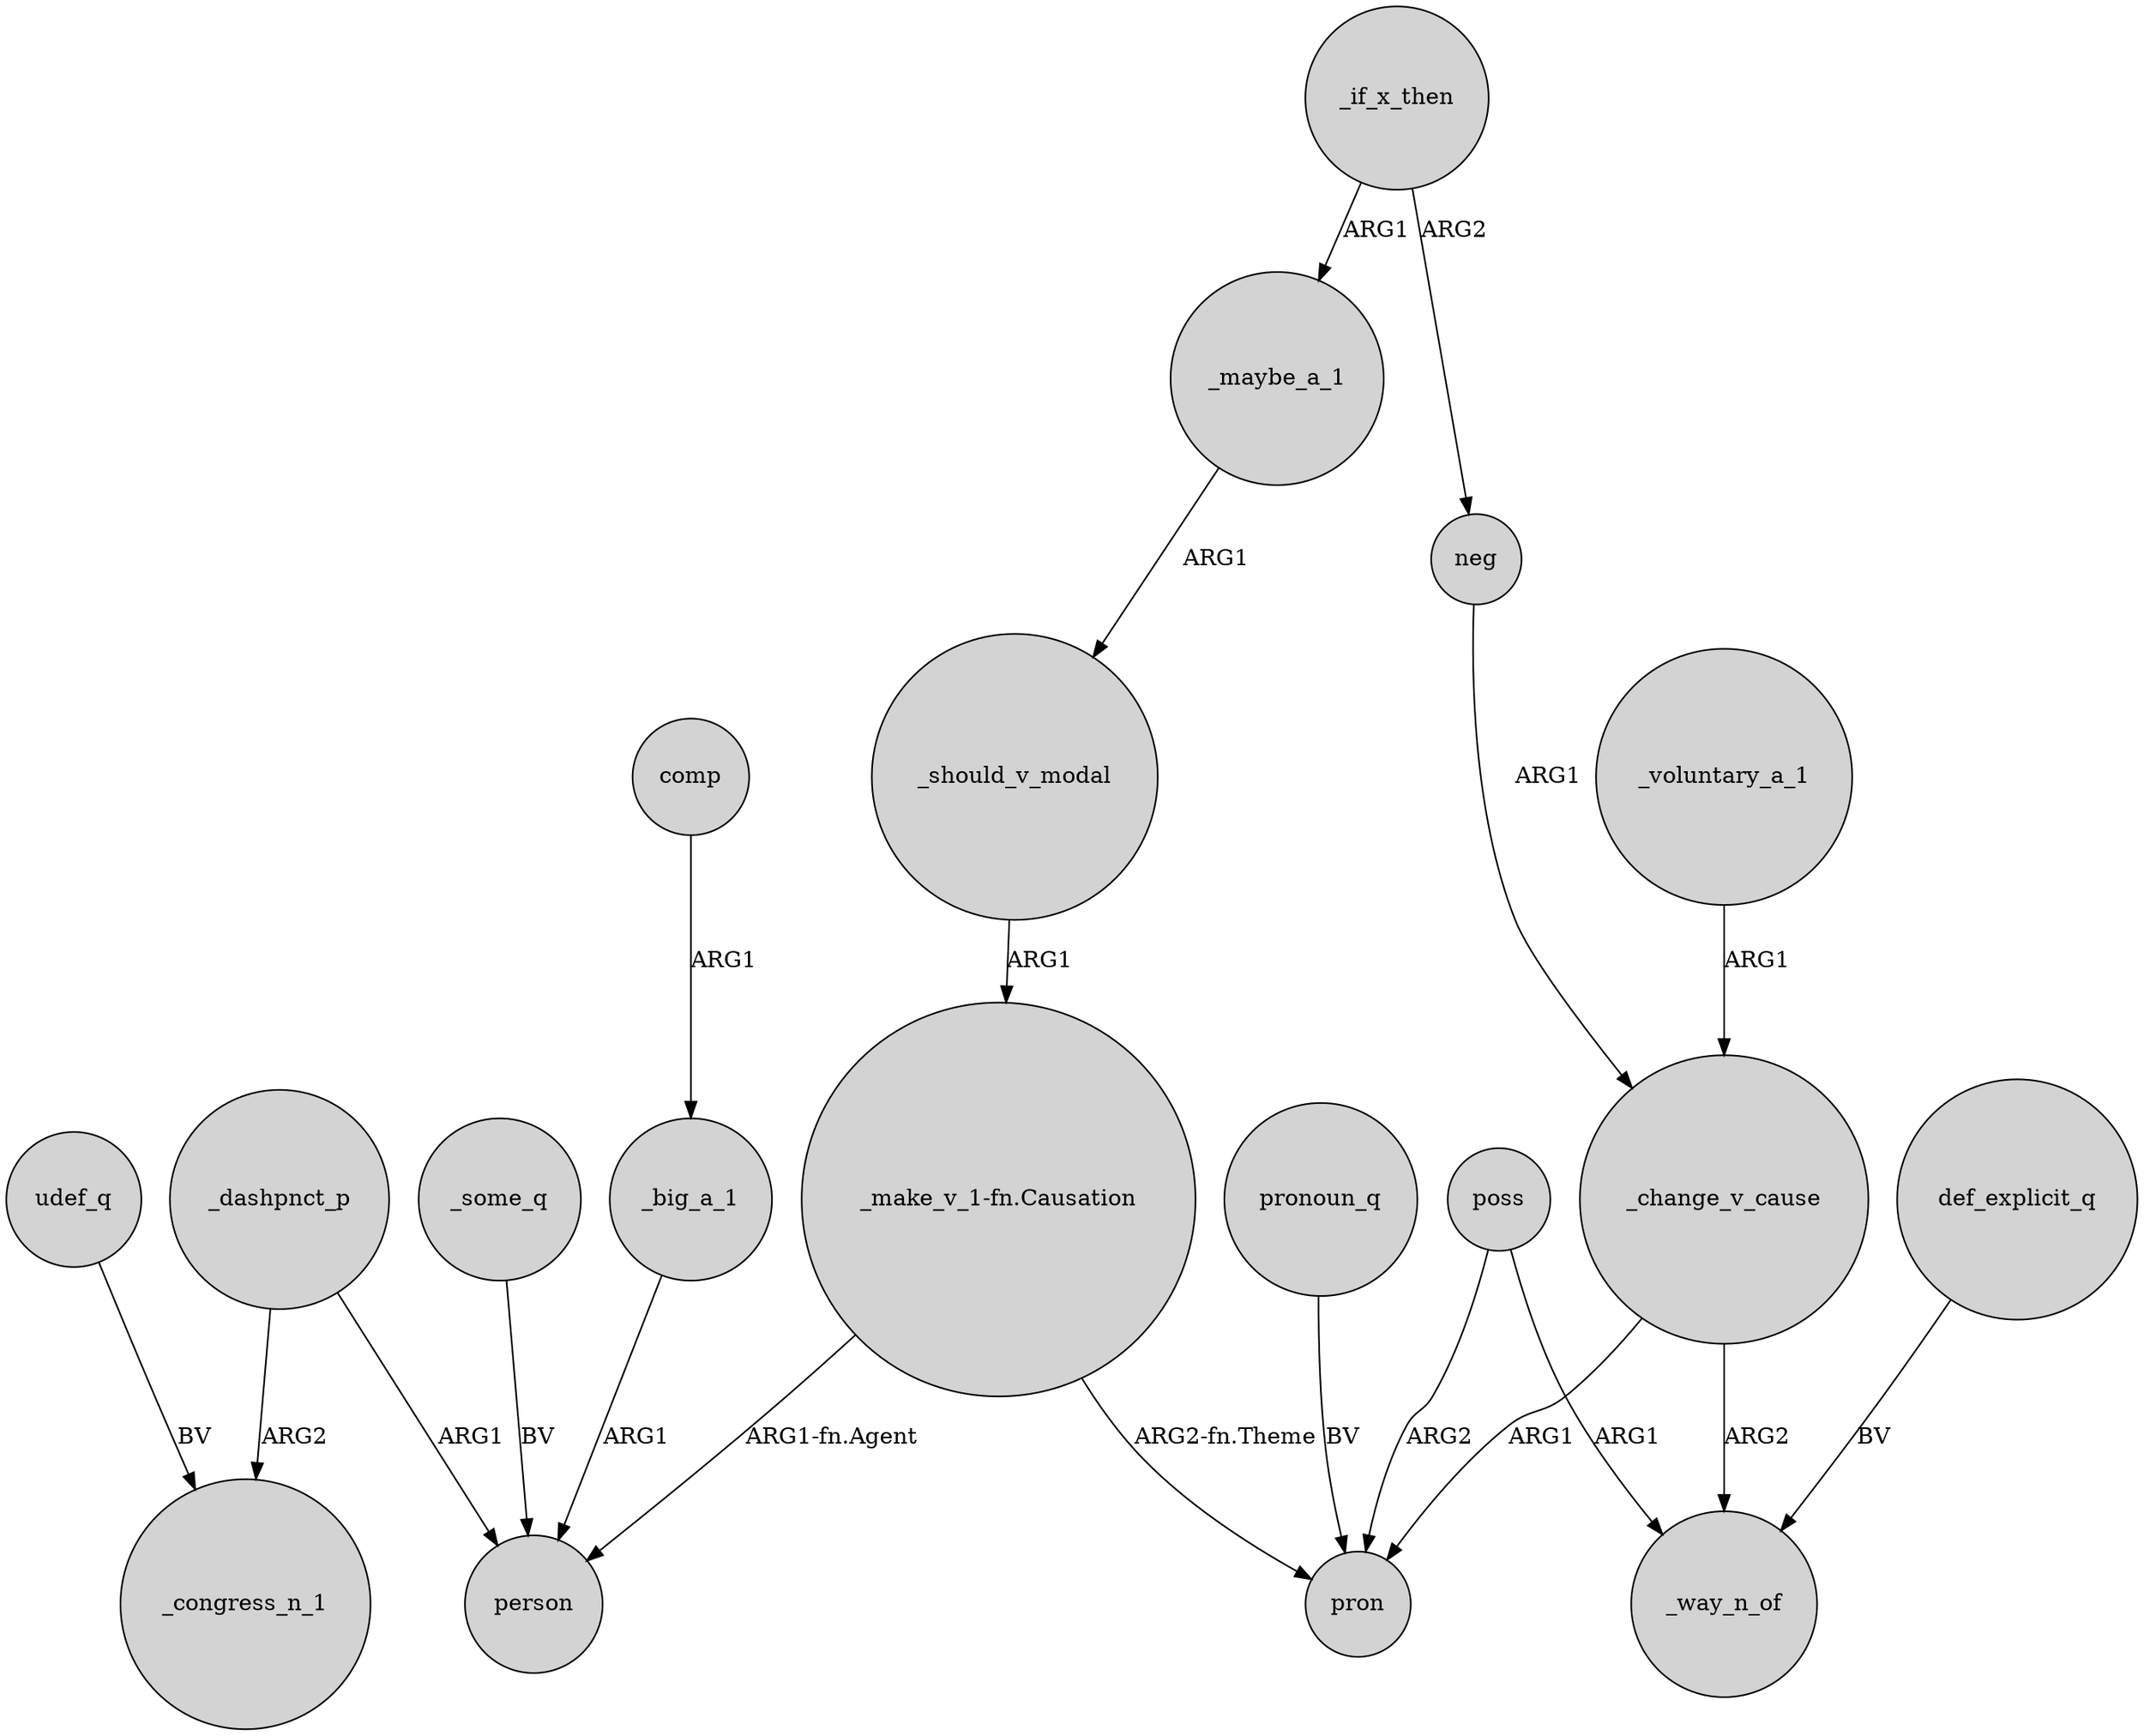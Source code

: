 digraph {
	node [shape=circle style=filled]
	_should_v_modal -> "_make_v_1-fn.Causation" [label=ARG1]
	_dashpnct_p -> person [label=ARG1]
	comp -> _big_a_1 [label=ARG1]
	poss -> pron [label=ARG2]
	"_make_v_1-fn.Causation" -> pron [label="ARG2-fn.Theme"]
	_dashpnct_p -> _congress_n_1 [label=ARG2]
	poss -> _way_n_of [label=ARG1]
	neg -> _change_v_cause [label=ARG1]
	"_make_v_1-fn.Causation" -> person [label="ARG1-fn.Agent"]
	_change_v_cause -> _way_n_of [label=ARG2]
	_if_x_then -> neg [label=ARG2]
	pronoun_q -> pron [label=BV]
	udef_q -> _congress_n_1 [label=BV]
	_big_a_1 -> person [label=ARG1]
	def_explicit_q -> _way_n_of [label=BV]
	_voluntary_a_1 -> _change_v_cause [label=ARG1]
	_some_q -> person [label=BV]
	_maybe_a_1 -> _should_v_modal [label=ARG1]
	_change_v_cause -> pron [label=ARG1]
	_if_x_then -> _maybe_a_1 [label=ARG1]
}
